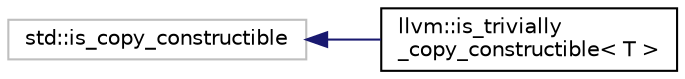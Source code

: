 digraph "Graphical Class Hierarchy"
{
 // LATEX_PDF_SIZE
  bgcolor="transparent";
  edge [fontname="Helvetica",fontsize="10",labelfontname="Helvetica",labelfontsize="10"];
  node [fontname="Helvetica",fontsize="10",shape="box"];
  rankdir="LR";
  Node0 [label="std::is_copy_constructible",height=0.2,width=0.4,color="grey75",tooltip=" "];
  Node0 -> Node1 [dir="back",color="midnightblue",fontsize="10",style="solid",fontname="Helvetica"];
  Node1 [label="llvm::is_trivially\l_copy_constructible\< T \>",height=0.2,width=0.4,color="black",URL="$structllvm_1_1is__trivially__copy__constructible.html",tooltip="An implementation of std::is_trivially_copy_constructible since we have users with STLs that don't ye..."];
}
